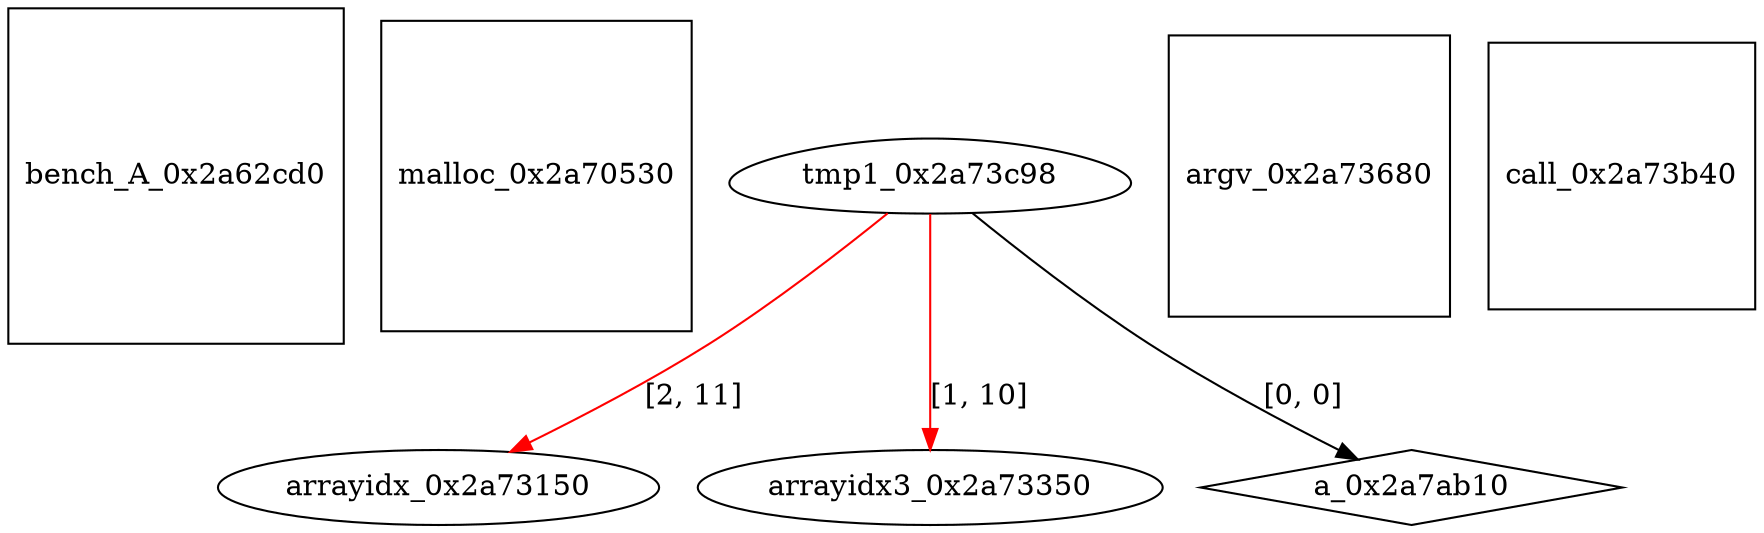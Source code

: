 digraph grafico {
"bench_A_0x2a62cd0" [shape=square];
"malloc_0x2a70530" [shape=square];
"arrayidx_0x2a73150" [shape=ellipse];
"tmp1_0x2a73c98" -> "arrayidx_0x2a73150" [label="[2, 11]",color=red];
"arrayidx3_0x2a73350" [shape=ellipse];
"tmp1_0x2a73c98" -> "arrayidx3_0x2a73350" [label="[1, 10]",color=red];
"argv_0x2a73680" [shape=square];
"call_0x2a73b40" [shape=square];
"tmp1_0x2a73c98" [shape=egg];
"a_0x2a7ab10" [shape=diamond];
"tmp1_0x2a73c98" -> "a_0x2a7ab10" [label="[0, 0]"];
}